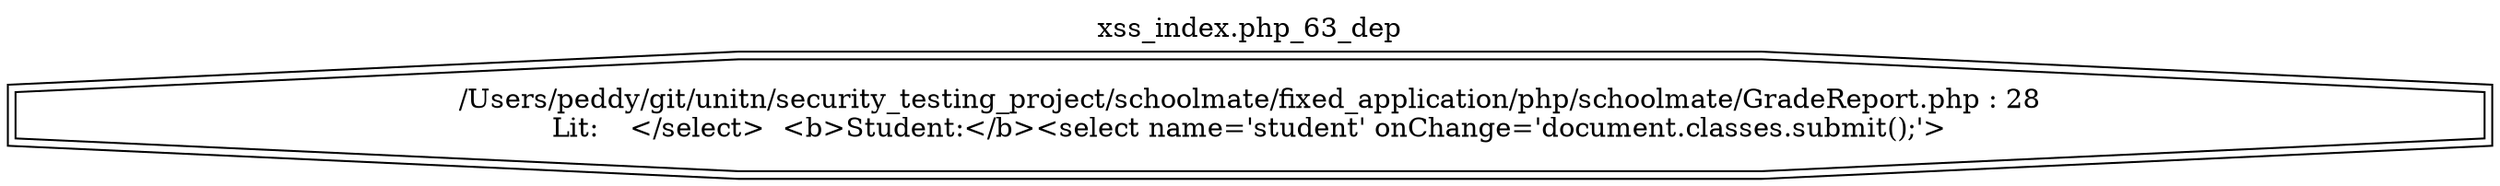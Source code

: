digraph cfg {
  label="xss_index.php_63_dep";
  labelloc=t;
  n1 [shape=doubleoctagon, label="/Users/peddy/git/unitn/security_testing_project/schoolmate/fixed_application/php/schoolmate/GradeReport.php : 28\nLit: 	 </select>  <b>Student:</b><select name='student' onChange='document.classes.submit();'>\n"];
}
